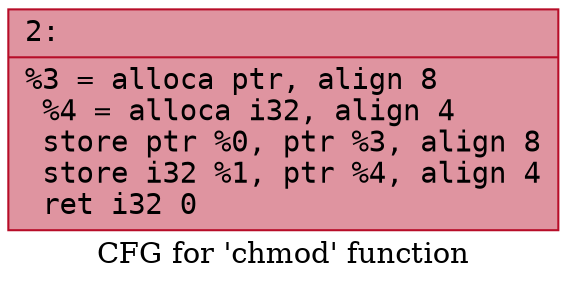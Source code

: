 digraph "CFG for 'chmod' function" {
	label="CFG for 'chmod' function";

	Node0x6000009d3d90 [shape=record,color="#b70d28ff", style=filled, fillcolor="#b70d2870" fontname="Courier",label="{2:\l|  %3 = alloca ptr, align 8\l  %4 = alloca i32, align 4\l  store ptr %0, ptr %3, align 8\l  store i32 %1, ptr %4, align 4\l  ret i32 0\l}"];
}

